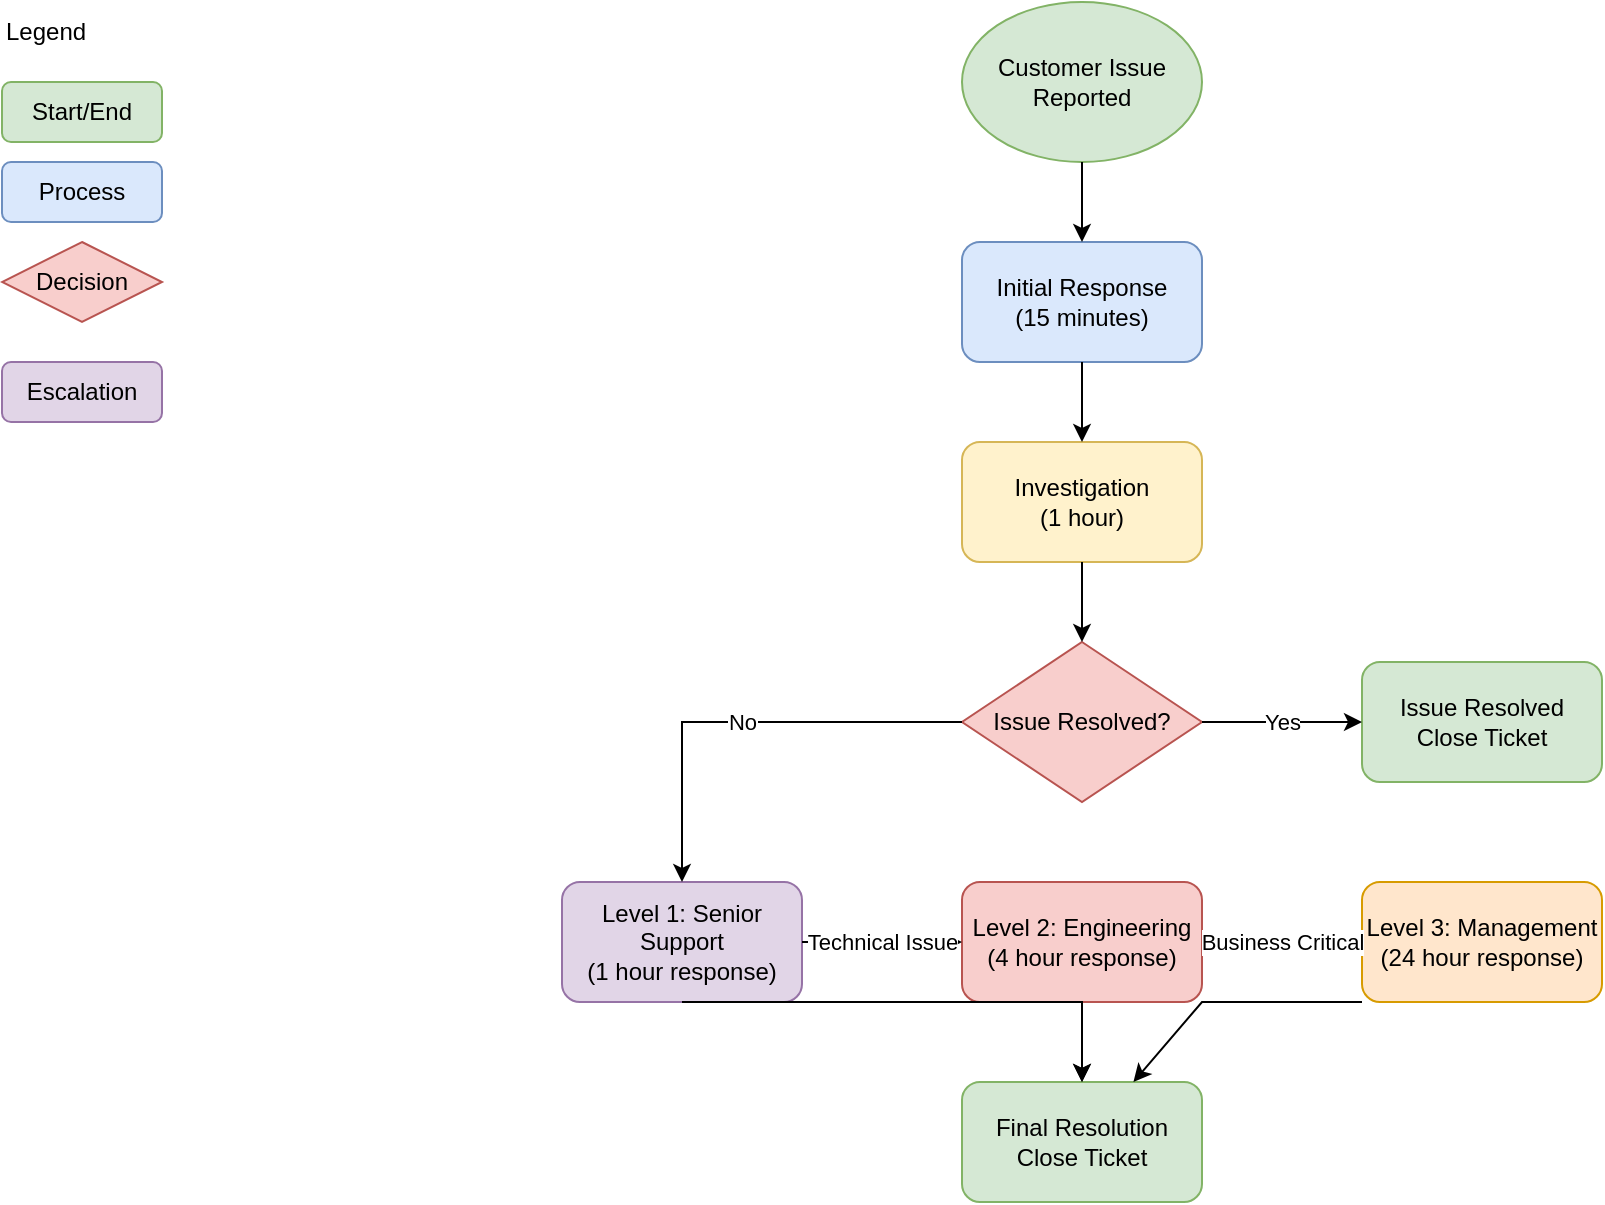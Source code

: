 <mxfile version="22.1.16" type="device">
  <diagram name="Escalation Flow" id="escalation-flow">
    <mxGraphModel dx="1422" dy="794" grid="1" gridSize="10" guides="1" tooltips="1" connect="1" arrows="1" fold="1" page="1" pageScale="1" pageWidth="1169" pageHeight="827" math="0" shadow="0">
      <root>
        <mxCell id="0" />
        <mxCell id="1" parent="0" />
        
        <!-- Start -->
        <mxCell id="start" value="Customer Issue Reported" style="ellipse;whiteSpace=wrap;html=1;fillColor=#d5e8d4;strokeColor=#82b366;" vertex="1" parent="1">
          <mxGeometry x="520" y="40" width="120" height="80" as="geometry" />
        </mxCell>
        
        <!-- Initial Response -->
        <mxCell id="initial" value="Initial Response&lt;br&gt;(15 minutes)" style="rounded=1;whiteSpace=wrap;html=1;fillColor=#dae8fc;strokeColor=#6c8ebf;" vertex="1" parent="1">
          <mxGeometry x="520" y="160" width="120" height="60" as="geometry" />
        </mxCell>
        
        <!-- Investigation -->
        <mxCell id="investigation" value="Investigation&lt;br&gt;(1 hour)" style="rounded=1;whiteSpace=wrap;html=1;fillColor=#fff2cc;strokeColor=#d6b656;" vertex="1" parent="1">
          <mxGeometry x="520" y="260" width="120" height="60" as="geometry" />
        </mxCell>
        
        <!-- Decision Point -->
        <mxCell id="decision" value="Issue Resolved?" style="rhombus;whiteSpace=wrap;html=1;fillColor=#f8cecc;strokeColor=#b85450;" vertex="1" parent="1">
          <mxGeometry x="520" y="360" width="120" height="80" as="geometry" />
        </mxCell>
        
        <!-- Resolution -->
        <mxCell id="resolution" value="Issue Resolved&lt;br&gt;Close Ticket" style="rounded=1;whiteSpace=wrap;html=1;fillColor=#d5e8d4;strokeColor=#82b366;" vertex="1" parent="1">
          <mxGeometry x="720" y="370" width="120" height="60" as="geometry" />
        </mxCell>
        
        <!-- Level 1 Escalation -->
        <mxCell id="level1" value="Level 1: Senior Support&lt;br&gt;(1 hour response)" style="rounded=1;whiteSpace=wrap;html=1;fillColor=#e1d5e7;strokeColor=#9673a6;" vertex="1" parent="1">
          <mxGeometry x="320" y="480" width="120" height="60" as="geometry" />
        </mxCell>
        
        <!-- Level 2 Escalation -->
        <mxCell id="level2" value="Level 2: Engineering&lt;br&gt;(4 hour response)" style="rounded=1;whiteSpace=wrap;html=1;fillColor=#f8cecc;strokeColor=#b85450;" vertex="1" parent="1">
          <mxGeometry x="520" y="480" width="120" height="60" as="geometry" />
        </mxCell>
        
        <!-- Level 3 Escalation -->
        <mxCell id="level3" value="Level 3: Management&lt;br&gt;(24 hour response)" style="rounded=1;whiteSpace=wrap;html=1;fillColor=#ffe6cc;strokeColor=#d79b00;" vertex="1" parent="1">
          <mxGeometry x="720" y="480" width="120" height="60" as="geometry" />
        </mxCell>
        
        <!-- Final Resolution -->
        <mxCell id="final" value="Final Resolution&lt;br&gt;Close Ticket" style="rounded=1;whiteSpace=wrap;html=1;fillColor=#d5e8d4;strokeColor=#82b366;" vertex="1" parent="1">
          <mxGeometry x="520" y="580" width="120" height="60" as="geometry" />
        </mxCell>
        
        <!-- Connections -->
        <mxCell id="conn1" value="" style="endArrow=classic;html=1;rounded=0;" edge="1" parent="1" source="start" target="initial">
          <mxGeometry width="50" height="50" relative="1" as="geometry">
            <mxPoint x="580" y="130" as="sourcePoint" />
            <mxPoint x="580" y="160" as="targetPoint" />
          </mxGeometry>
        </mxCell>
        
        <mxCell id="conn2" value="" style="endArrow=classic;html=1;rounded=0;" edge="1" parent="1" source="initial" target="investigation">
          <mxGeometry width="50" height="50" relative="1" as="geometry">
            <mxPoint x="580" y="230" as="sourcePoint" />
            <mxPoint x="580" y="260" as="targetPoint" />
          </mxGeometry>
        </mxCell>
        
        <mxCell id="conn3" value="" style="endArrow=classic;html=1;rounded=0;" edge="1" parent="1" source="investigation" target="decision">
          <mxGeometry width="50" height="50" relative="1" as="geometry">
            <mxPoint x="580" y="330" as="sourcePoint" />
            <mxPoint x="580" y="360" as="targetPoint" />
          </mxGeometry>
        </mxCell>
        
        <mxCell id="conn4" value="Yes" style="endArrow=classic;html=1;rounded=0;" edge="1" parent="1" source="decision" target="resolution">
          <mxGeometry width="50" height="50" relative="1" as="geometry">
            <mxPoint x="640" y="400" as="sourcePoint" />
            <mxPoint x="720" y="400" as="targetPoint" />
          </mxGeometry>
        </mxCell>
        
        <mxCell id="conn5" value="No" style="endArrow=classic;html=1;rounded=0;" edge="1" parent="1" source="decision" target="level1">
          <mxGeometry width="50" height="50" relative="1" as="geometry">
            <mxPoint x="520" y="400" as="sourcePoint" />
            <mxPoint x="380" y="400" as="targetPoint" />
            <Array as="points">
              <mxPoint x="380" y="400" />
              <mxPoint x="380" y="480" />
            </Array>
          </mxGeometry>
        </mxCell>
        
        <mxCell id="conn6" value="Technical Issue" style="endArrow=classic;html=1;rounded=0;" edge="1" parent="1" source="level1" target="level2">
          <mxGeometry width="50" height="50" relative="1" as="geometry">
            <mxPoint x="440" y="510" as="sourcePoint" />
            <mxPoint x="520" y="510" as="targetPoint" />
          </mxGeometry>
        </mxCell>
        
        <mxCell id="conn7" value="Business Critical" style="endArrow=classic;html=1;rounded=0;" edge="1" parent="1" source="level2" target="level3">
          <mxGeometry width="50" height="50" relative="1" as="geometry">
            <mxPoint x="640" y="510" as="sourcePoint" />
            <mxPoint x="720" y="510" as="targetPoint" />
          </mxGeometry>
        </mxCell>
        
        <mxCell id="conn8" value="" style="endArrow=classic;html=1;rounded=0;" edge="1" parent="1" source="level1" target="final">
          <mxGeometry width="50" height="50" relative="1" as="geometry">
            <mxPoint x="380" y="540" as="sourcePoint" />
            <mxPoint x="580" y="540" as="targetPoint" />
            <Array as="points">
              <mxPoint x="380" y="540" />
              <mxPoint x="580" y="540" />
            </Array>
          </mxGeometry>
        </mxCell>
        
        <mxCell id="conn9" value="" style="endArrow=classic;html=1;rounded=0;" edge="1" parent="1" source="level2" target="final">
          <mxGeometry width="50" height="50" relative="1" as="geometry">
            <mxPoint x="580" y="540" as="sourcePoint" />
            <mxPoint x="580" y="580" as="targetPoint" />
          </mxGeometry>
        </mxCell>
        
        <mxCell id="conn10" value="" style="endArrow=classic;html=1;rounded=0;" edge="1" parent="1" source="level3" target="final">
          <mxGeometry width="50" height="50" relative="1" as="geometry">
            <mxPoint x="720" y="540" as="sourcePoint" />
            <mxPoint x="640" y="540" as="targetPoint" />
            <Array as="points">
              <mxPoint x="720" y="540" />
              <mxPoint x="640" y="540" />
            </Array>
          </mxGeometry>
        </mxCell>
        
        <!-- Legend -->
        <mxCell id="legend" value="Legend" style="text;html=1;strokeColor=none;fillColor=none;align=left;verticalAlign=middle;whiteSpace=wrap;rounded=0;" vertex="1" parent="1">
          <mxGeometry x="40" y="40" width="60" height="30" as="geometry" />
        </mxCell>
        
        <mxCell id="legend1" value="Start/End" style="rounded=1;whiteSpace=wrap;html=1;fillColor=#d5e8d4;strokeColor=#82b366;" vertex="1" parent="1">
          <mxGeometry x="40" y="80" width="80" height="30" as="geometry" />
        </mxCell>
        
        <mxCell id="legend2" value="Process" style="rounded=1;whiteSpace=wrap;html=1;fillColor=#dae8fc;strokeColor=#6c8ebf;" vertex="1" parent="1">
          <mxGeometry x="40" y="120" width="80" height="30" as="geometry" />
        </mxCell>
        
        <mxCell id="legend3" value="Decision" style="rhombus;whiteSpace=wrap;html=1;fillColor=#f8cecc;strokeColor=#b85450;" vertex="1" parent="1">
          <mxGeometry x="40" y="160" width="80" height="40" as="geometry" />
        </mxCell>
        
        <mxCell id="legend4" value="Escalation" style="rounded=1;whiteSpace=wrap;html=1;fillColor=#e1d5e7;strokeColor=#9673a6;" vertex="1" parent="1">
          <mxGeometry x="40" y="220" width="80" height="30" as="geometry" />
        </mxCell>
        
      </root>
    </mxGraphModel>
  </diagram>
</mxfile> 